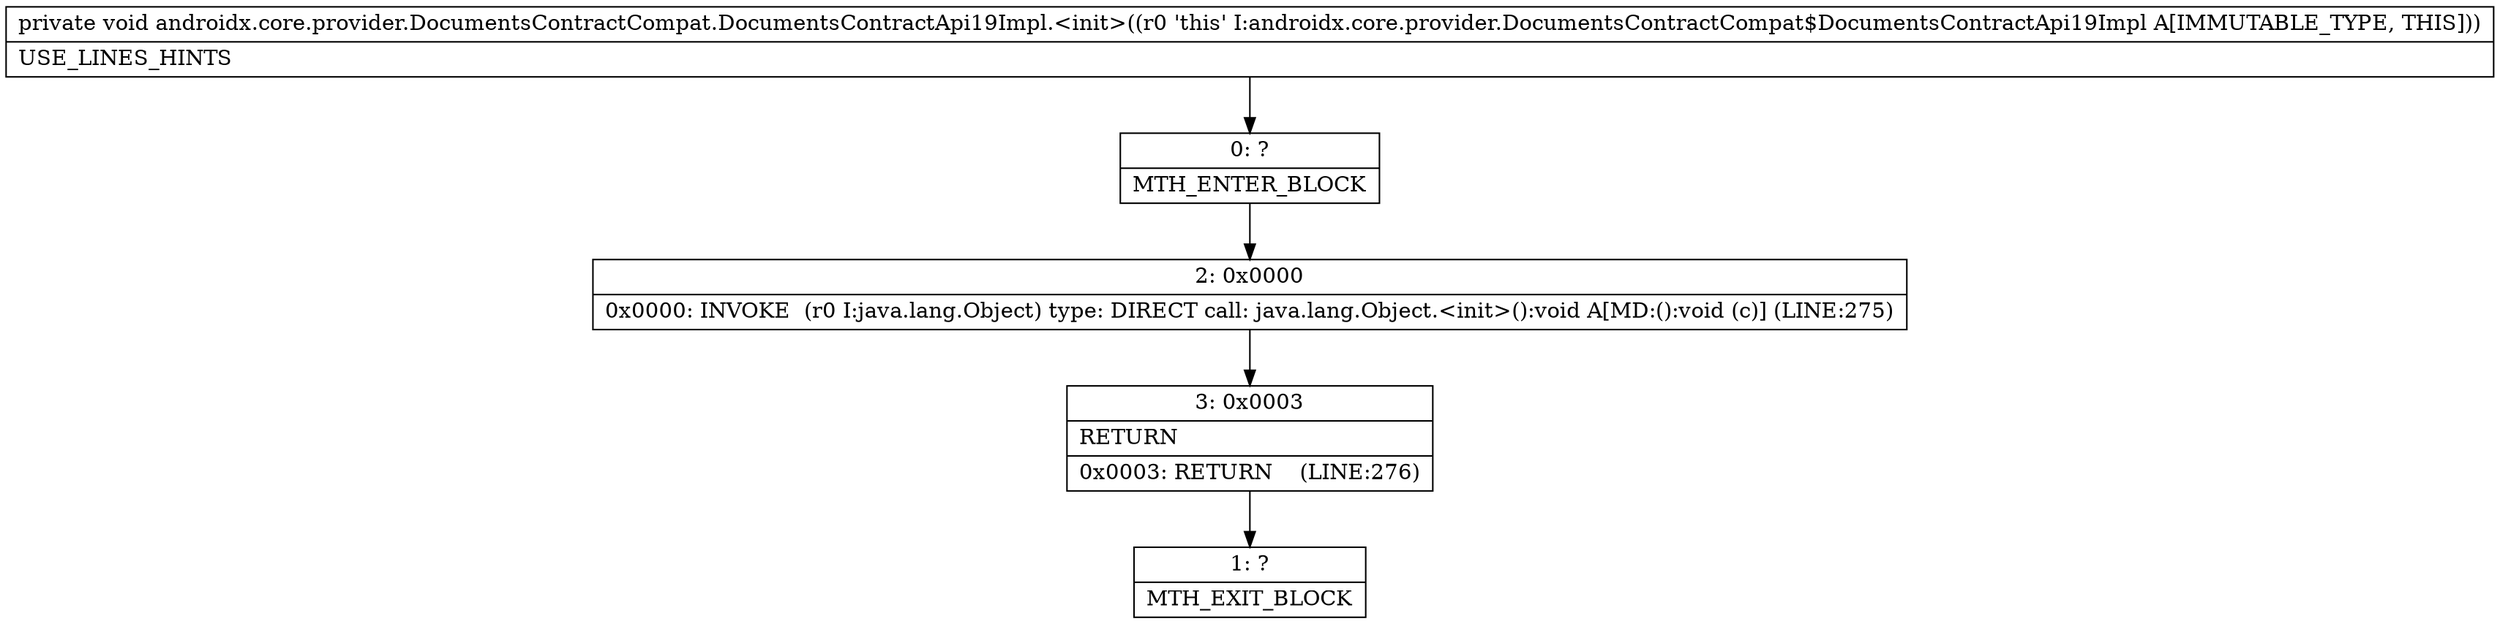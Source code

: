 digraph "CFG forandroidx.core.provider.DocumentsContractCompat.DocumentsContractApi19Impl.\<init\>()V" {
Node_0 [shape=record,label="{0\:\ ?|MTH_ENTER_BLOCK\l}"];
Node_2 [shape=record,label="{2\:\ 0x0000|0x0000: INVOKE  (r0 I:java.lang.Object) type: DIRECT call: java.lang.Object.\<init\>():void A[MD:():void (c)] (LINE:275)\l}"];
Node_3 [shape=record,label="{3\:\ 0x0003|RETURN\l|0x0003: RETURN    (LINE:276)\l}"];
Node_1 [shape=record,label="{1\:\ ?|MTH_EXIT_BLOCK\l}"];
MethodNode[shape=record,label="{private void androidx.core.provider.DocumentsContractCompat.DocumentsContractApi19Impl.\<init\>((r0 'this' I:androidx.core.provider.DocumentsContractCompat$DocumentsContractApi19Impl A[IMMUTABLE_TYPE, THIS]))  | USE_LINES_HINTS\l}"];
MethodNode -> Node_0;Node_0 -> Node_2;
Node_2 -> Node_3;
Node_3 -> Node_1;
}

